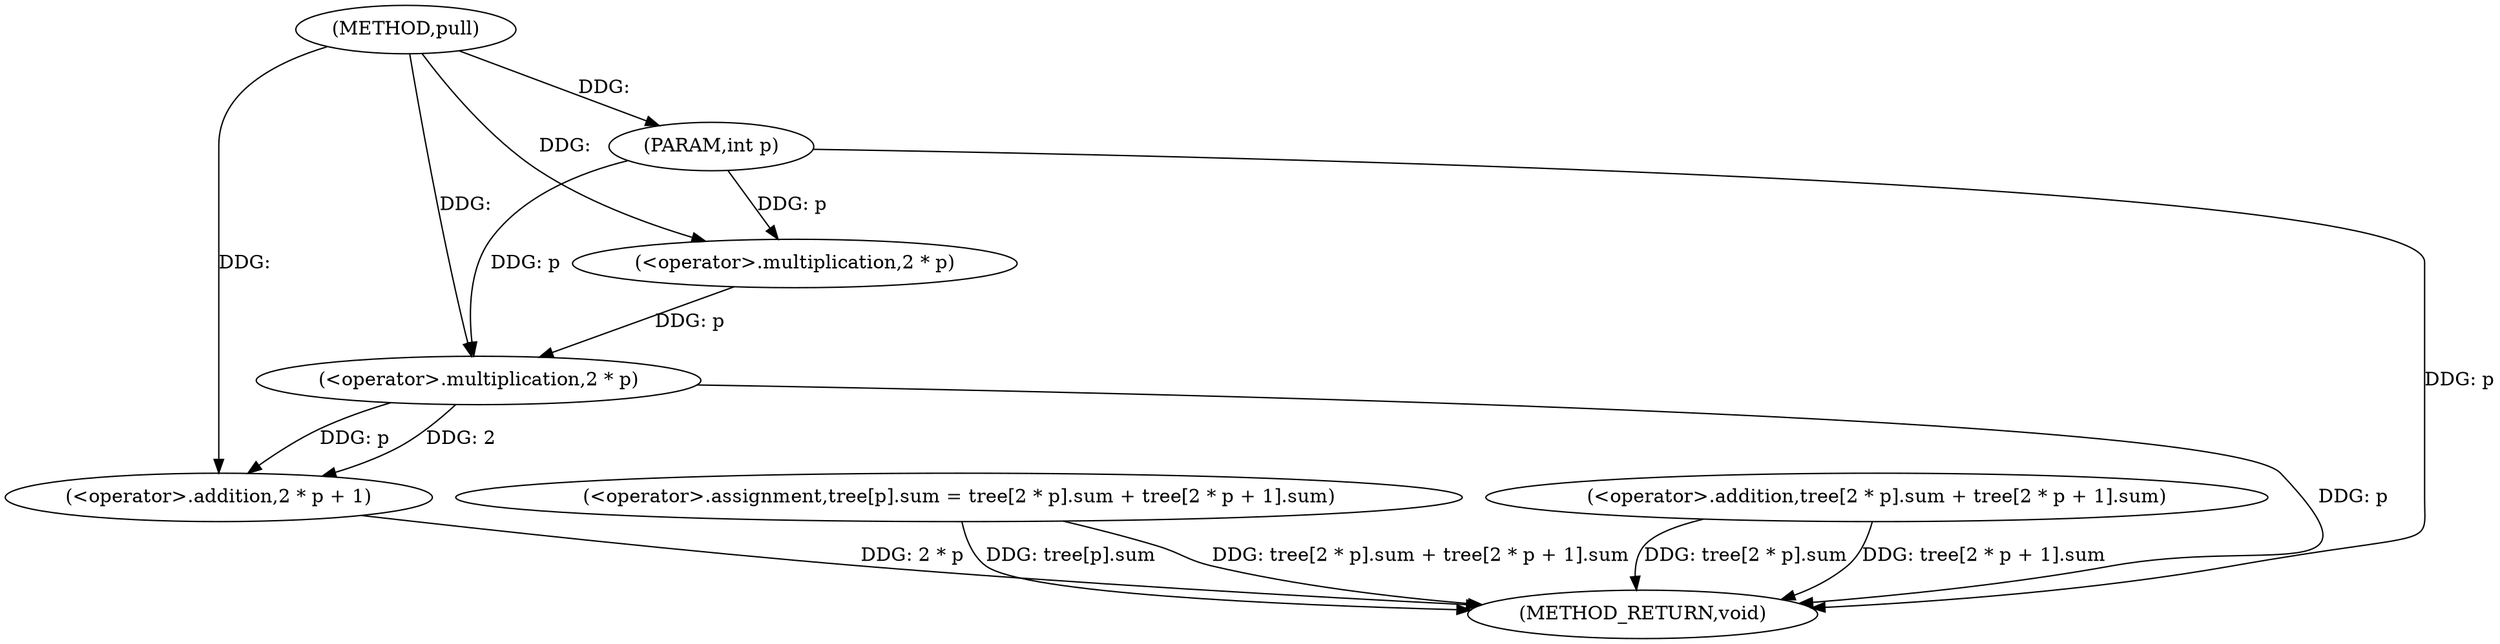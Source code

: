 digraph "pull" {  
"1000196" [label = "(METHOD,pull)" ]
"1000222" [label = "(METHOD_RETURN,void)" ]
"1000197" [label = "(PARAM,int p)" ]
"1000199" [label = "(<operator>.assignment,tree[p].sum = tree[2 * p].sum + tree[2 * p + 1].sum)" ]
"1000205" [label = "(<operator>.addition,tree[2 * p].sum + tree[2 * p + 1].sum)" ]
"1000209" [label = "(<operator>.multiplication,2 * p)" ]
"1000216" [label = "(<operator>.addition,2 * p + 1)" ]
"1000217" [label = "(<operator>.multiplication,2 * p)" ]
  "1000197" -> "1000222"  [ label = "DDG: p"] 
  "1000199" -> "1000222"  [ label = "DDG: tree[p].sum"] 
  "1000205" -> "1000222"  [ label = "DDG: tree[2 * p].sum"] 
  "1000217" -> "1000222"  [ label = "DDG: p"] 
  "1000216" -> "1000222"  [ label = "DDG: 2 * p"] 
  "1000205" -> "1000222"  [ label = "DDG: tree[2 * p + 1].sum"] 
  "1000199" -> "1000222"  [ label = "DDG: tree[2 * p].sum + tree[2 * p + 1].sum"] 
  "1000196" -> "1000197"  [ label = "DDG: "] 
  "1000196" -> "1000209"  [ label = "DDG: "] 
  "1000197" -> "1000209"  [ label = "DDG: p"] 
  "1000217" -> "1000216"  [ label = "DDG: 2"] 
  "1000217" -> "1000216"  [ label = "DDG: p"] 
  "1000196" -> "1000216"  [ label = "DDG: "] 
  "1000196" -> "1000217"  [ label = "DDG: "] 
  "1000209" -> "1000217"  [ label = "DDG: p"] 
  "1000197" -> "1000217"  [ label = "DDG: p"] 
}
